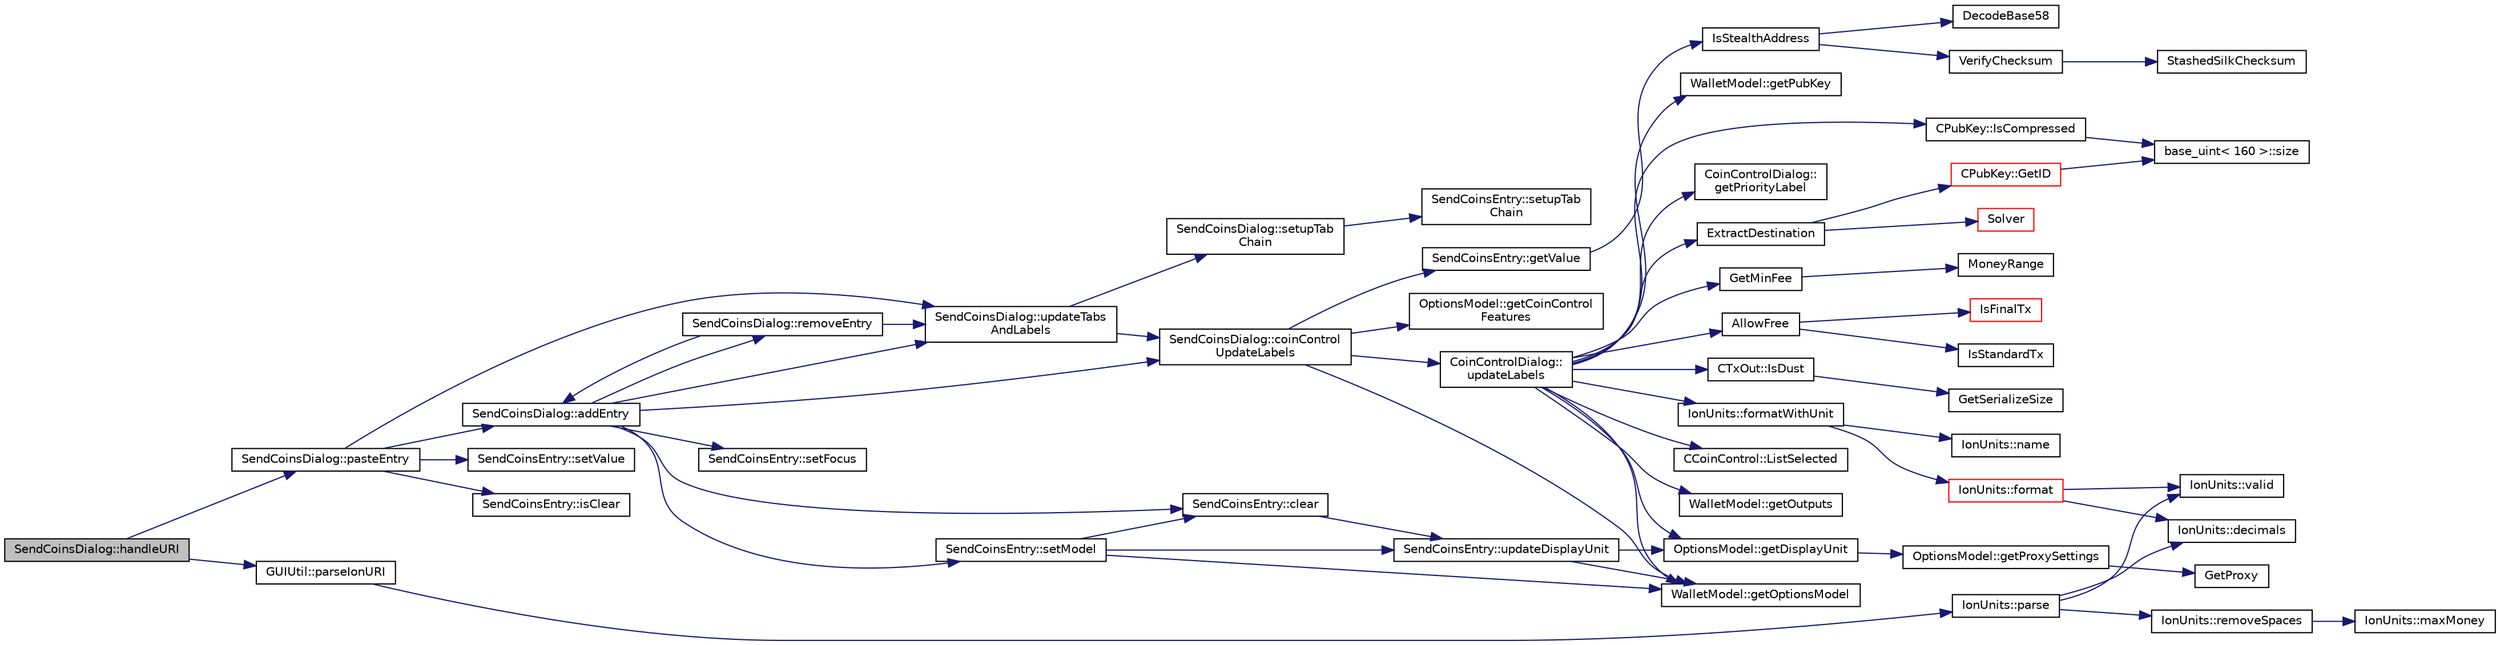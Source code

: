 digraph "SendCoinsDialog::handleURI"
{
  edge [fontname="Helvetica",fontsize="10",labelfontname="Helvetica",labelfontsize="10"];
  node [fontname="Helvetica",fontsize="10",shape=record];
  rankdir="LR";
  Node598 [label="SendCoinsDialog::handleURI",height=0.2,width=0.4,color="black", fillcolor="grey75", style="filled", fontcolor="black"];
  Node598 -> Node599 [color="midnightblue",fontsize="10",style="solid",fontname="Helvetica"];
  Node599 [label="GUIUtil::parseIonURI",height=0.2,width=0.4,color="black", fillcolor="white", style="filled",URL="$d1/d87/namespace_g_u_i_util.html#a8a5f56b34100f25364d1a2e722a2d0e9"];
  Node599 -> Node600 [color="midnightblue",fontsize="10",style="solid",fontname="Helvetica"];
  Node600 [label="IonUnits::parse",height=0.2,width=0.4,color="black", fillcolor="white", style="filled",URL="$d7/dab/class_ion_units.html#a25349c520a1994f8c772db61b23208d6",tooltip="Parse string to coin amount. "];
  Node600 -> Node601 [color="midnightblue",fontsize="10",style="solid",fontname="Helvetica"];
  Node601 [label="IonUnits::valid",height=0.2,width=0.4,color="black", fillcolor="white", style="filled",URL="$d7/dab/class_ion_units.html#a23c5b1306ed473dbb2375a6675a2ce13",tooltip="Is unit ID valid? "];
  Node600 -> Node602 [color="midnightblue",fontsize="10",style="solid",fontname="Helvetica"];
  Node602 [label="IonUnits::decimals",height=0.2,width=0.4,color="black", fillcolor="white", style="filled",URL="$d7/dab/class_ion_units.html#a5e9c7a5b666b858c171760273c51c9d7",tooltip="Number of decimals left. "];
  Node600 -> Node603 [color="midnightblue",fontsize="10",style="solid",fontname="Helvetica"];
  Node603 [label="IonUnits::removeSpaces",height=0.2,width=0.4,color="black", fillcolor="white", style="filled",URL="$d7/dab/class_ion_units.html#a3076278f67f3b32262dcbaa4944698f4"];
  Node603 -> Node604 [color="midnightblue",fontsize="10",style="solid",fontname="Helvetica"];
  Node604 [label="IonUnits::maxMoney",height=0.2,width=0.4,color="black", fillcolor="white", style="filled",URL="$d7/dab/class_ion_units.html#ad263cf356fe762bfe92eb11f2306c36a",tooltip="Return maximum number of base units (Satoshis) "];
  Node598 -> Node605 [color="midnightblue",fontsize="10",style="solid",fontname="Helvetica"];
  Node605 [label="SendCoinsDialog::pasteEntry",height=0.2,width=0.4,color="black", fillcolor="white", style="filled",URL="$d6/de6/class_send_coins_dialog.html#a4440d15ced5d217baaad33a17d56b409"];
  Node605 -> Node606 [color="midnightblue",fontsize="10",style="solid",fontname="Helvetica"];
  Node606 [label="SendCoinsEntry::isClear",height=0.2,width=0.4,color="black", fillcolor="white", style="filled",URL="$d0/dbc/class_send_coins_entry.html#a1dcce9480364868dfd0bb8782e039e57",tooltip="Return whether the entry is still empty and unedited. "];
  Node605 -> Node607 [color="midnightblue",fontsize="10",style="solid",fontname="Helvetica"];
  Node607 [label="SendCoinsDialog::addEntry",height=0.2,width=0.4,color="black", fillcolor="white", style="filled",URL="$d6/de6/class_send_coins_dialog.html#a3d680a76b967641115c6ff2fa83fb62a"];
  Node607 -> Node608 [color="midnightblue",fontsize="10",style="solid",fontname="Helvetica"];
  Node608 [label="SendCoinsEntry::setModel",height=0.2,width=0.4,color="black", fillcolor="white", style="filled",URL="$d0/dbc/class_send_coins_entry.html#a831f8f9a63acd77b7d66d5393e12310b"];
  Node608 -> Node609 [color="midnightblue",fontsize="10",style="solid",fontname="Helvetica"];
  Node609 [label="WalletModel::getOptionsModel",height=0.2,width=0.4,color="black", fillcolor="white", style="filled",URL="$d4/d27/class_wallet_model.html#a96d53e56b3f8f07537ea2523f7a7d300"];
  Node608 -> Node610 [color="midnightblue",fontsize="10",style="solid",fontname="Helvetica"];
  Node610 [label="SendCoinsEntry::updateDisplayUnit",height=0.2,width=0.4,color="black", fillcolor="white", style="filled",URL="$d0/dbc/class_send_coins_entry.html#a6ff4bd5b370545bcfd6214e866ee33f3"];
  Node610 -> Node609 [color="midnightblue",fontsize="10",style="solid",fontname="Helvetica"];
  Node610 -> Node611 [color="midnightblue",fontsize="10",style="solid",fontname="Helvetica"];
  Node611 [label="OptionsModel::getDisplayUnit",height=0.2,width=0.4,color="black", fillcolor="white", style="filled",URL="$da/d1f/class_options_model.html#a3b6e4d4ef42be3aaba315b8cd14f468e"];
  Node611 -> Node612 [color="midnightblue",fontsize="10",style="solid",fontname="Helvetica"];
  Node612 [label="OptionsModel::getProxySettings",height=0.2,width=0.4,color="black", fillcolor="white", style="filled",URL="$da/d1f/class_options_model.html#a0fa582a801df3753c2c50840c40bb350"];
  Node612 -> Node613 [color="midnightblue",fontsize="10",style="solid",fontname="Helvetica"];
  Node613 [label="GetProxy",height=0.2,width=0.4,color="black", fillcolor="white", style="filled",URL="$d0/d0e/netbase_8cpp.html#a4e67b39fc1769663260d791d2f4d049d"];
  Node608 -> Node614 [color="midnightblue",fontsize="10",style="solid",fontname="Helvetica"];
  Node614 [label="SendCoinsEntry::clear",height=0.2,width=0.4,color="black", fillcolor="white", style="filled",URL="$d0/dbc/class_send_coins_entry.html#abff66fcd456c82144e7a2c410f5082ac"];
  Node614 -> Node610 [color="midnightblue",fontsize="10",style="solid",fontname="Helvetica"];
  Node607 -> Node615 [color="midnightblue",fontsize="10",style="solid",fontname="Helvetica"];
  Node615 [label="SendCoinsDialog::removeEntry",height=0.2,width=0.4,color="black", fillcolor="white", style="filled",URL="$d6/de6/class_send_coins_dialog.html#aabd82a79bd2358493f36425f1d62136b"];
  Node615 -> Node607 [color="midnightblue",fontsize="10",style="solid",fontname="Helvetica"];
  Node615 -> Node616 [color="midnightblue",fontsize="10",style="solid",fontname="Helvetica"];
  Node616 [label="SendCoinsDialog::updateTabs\lAndLabels",height=0.2,width=0.4,color="black", fillcolor="white", style="filled",URL="$d6/de6/class_send_coins_dialog.html#a3b834c739f7d02d8086a2bf58525c5f0"];
  Node616 -> Node617 [color="midnightblue",fontsize="10",style="solid",fontname="Helvetica"];
  Node617 [label="SendCoinsDialog::setupTab\lChain",height=0.2,width=0.4,color="black", fillcolor="white", style="filled",URL="$d6/de6/class_send_coins_dialog.html#a689658987f2af0896f25bf37bb945d91",tooltip="Set up the tab chain manually, as Qt messes up the tab chain by default in some cases (issue https://..."];
  Node617 -> Node618 [color="midnightblue",fontsize="10",style="solid",fontname="Helvetica"];
  Node618 [label="SendCoinsEntry::setupTab\lChain",height=0.2,width=0.4,color="black", fillcolor="white", style="filled",URL="$d0/dbc/class_send_coins_entry.html#aa431a0bf53174b3a012fe224e472bc13",tooltip="Set up the tab chain manually, as Qt messes up the tab chain by default in some cases (issue https://..."];
  Node616 -> Node619 [color="midnightblue",fontsize="10",style="solid",fontname="Helvetica"];
  Node619 [label="SendCoinsDialog::coinControl\lUpdateLabels",height=0.2,width=0.4,color="black", fillcolor="white", style="filled",URL="$d6/de6/class_send_coins_dialog.html#ae4f429aabcaf309aa314b90049be2a74"];
  Node619 -> Node609 [color="midnightblue",fontsize="10",style="solid",fontname="Helvetica"];
  Node619 -> Node620 [color="midnightblue",fontsize="10",style="solid",fontname="Helvetica"];
  Node620 [label="OptionsModel::getCoinControl\lFeatures",height=0.2,width=0.4,color="black", fillcolor="white", style="filled",URL="$da/d1f/class_options_model.html#ace6c871068f613aee277e37bfdc988c0"];
  Node619 -> Node621 [color="midnightblue",fontsize="10",style="solid",fontname="Helvetica"];
  Node621 [label="SendCoinsEntry::getValue",height=0.2,width=0.4,color="black", fillcolor="white", style="filled",URL="$d0/dbc/class_send_coins_entry.html#af36fb0ed9e2e07079c1a982b31e793c8"];
  Node621 -> Node622 [color="midnightblue",fontsize="10",style="solid",fontname="Helvetica"];
  Node622 [label="IsStealthAddress",height=0.2,width=0.4,color="black", fillcolor="white", style="filled",URL="$db/d2d/stealth_8cpp.html#a26c89afcb720e8b1a9c9dadaee26757b"];
  Node622 -> Node623 [color="midnightblue",fontsize="10",style="solid",fontname="Helvetica"];
  Node623 [label="DecodeBase58",height=0.2,width=0.4,color="black", fillcolor="white", style="filled",URL="$db/d9c/base58_8cpp.html#a0f74d1d6e7e982cad4b0e538acea4538",tooltip="Decode a base58-encoded string (psz) into a byte vector (vchRet). "];
  Node622 -> Node624 [color="midnightblue",fontsize="10",style="solid",fontname="Helvetica"];
  Node624 [label="VerifyChecksum",height=0.2,width=0.4,color="black", fillcolor="white", style="filled",URL="$db/d2d/stealth_8cpp.html#a5ff6f6775db5f747f5088c7ef8264b74"];
  Node624 -> Node625 [color="midnightblue",fontsize="10",style="solid",fontname="Helvetica"];
  Node625 [label="StashedSilkChecksum",height=0.2,width=0.4,color="black", fillcolor="white", style="filled",URL="$db/d2d/stealth_8cpp.html#abb79a3b98a10b85daf3f3ff35c1cbfa8"];
  Node619 -> Node626 [color="midnightblue",fontsize="10",style="solid",fontname="Helvetica"];
  Node626 [label="CoinControlDialog::\lupdateLabels",height=0.2,width=0.4,color="black", fillcolor="white", style="filled",URL="$dd/dfb/class_coin_control_dialog.html#a4fc60e89b097952ff22dc0f9c58c87d9"];
  Node626 -> Node627 [color="midnightblue",fontsize="10",style="solid",fontname="Helvetica"];
  Node627 [label="CCoinControl::ListSelected",height=0.2,width=0.4,color="black", fillcolor="white", style="filled",URL="$dc/d48/class_c_coin_control.html#a176b3a32b5f623fe25b8e61ca561422e"];
  Node626 -> Node628 [color="midnightblue",fontsize="10",style="solid",fontname="Helvetica"];
  Node628 [label="WalletModel::getOutputs",height=0.2,width=0.4,color="black", fillcolor="white", style="filled",URL="$d4/d27/class_wallet_model.html#a5237ea4d9724807a05e2944e5ce6f181"];
  Node626 -> Node629 [color="midnightblue",fontsize="10",style="solid",fontname="Helvetica"];
  Node629 [label="ExtractDestination",height=0.2,width=0.4,color="black", fillcolor="white", style="filled",URL="$dd/d0f/script_8cpp.html#a951f7e601746ae076afdf3169ecca2fc"];
  Node629 -> Node630 [color="midnightblue",fontsize="10",style="solid",fontname="Helvetica"];
  Node630 [label="Solver",height=0.2,width=0.4,color="red", fillcolor="white", style="filled",URL="$dd/d0f/script_8cpp.html#a6ee6be50bff44464e905680c6fcee6dc"];
  Node629 -> Node635 [color="midnightblue",fontsize="10",style="solid",fontname="Helvetica"];
  Node635 [label="CPubKey::GetID",height=0.2,width=0.4,color="red", fillcolor="white", style="filled",URL="$da/d4e/class_c_pub_key.html#a2675f7e6f72eff68e7a5227289feb021"];
  Node635 -> Node638 [color="midnightblue",fontsize="10",style="solid",fontname="Helvetica"];
  Node638 [label="base_uint\< 160 \>::size",height=0.2,width=0.4,color="black", fillcolor="white", style="filled",URL="$da/df7/classbase__uint.html#a1f49b034e686269601ea89b0319b8004"];
  Node626 -> Node639 [color="midnightblue",fontsize="10",style="solid",fontname="Helvetica"];
  Node639 [label="WalletModel::getPubKey",height=0.2,width=0.4,color="black", fillcolor="white", style="filled",URL="$d4/d27/class_wallet_model.html#abe0b4462654768f301d1f758f7907ca2"];
  Node626 -> Node640 [color="midnightblue",fontsize="10",style="solid",fontname="Helvetica"];
  Node640 [label="CPubKey::IsCompressed",height=0.2,width=0.4,color="black", fillcolor="white", style="filled",URL="$da/d4e/class_c_pub_key.html#a25f8b70340ad20ddab0f80ec4cee9396"];
  Node640 -> Node638 [color="midnightblue",fontsize="10",style="solid",fontname="Helvetica"];
  Node626 -> Node641 [color="midnightblue",fontsize="10",style="solid",fontname="Helvetica"];
  Node641 [label="CoinControlDialog::\lgetPriorityLabel",height=0.2,width=0.4,color="black", fillcolor="white", style="filled",URL="$dd/dfb/class_coin_control_dialog.html#a7285f91e6d9b510084966f4229146bcd"];
  Node626 -> Node642 [color="midnightblue",fontsize="10",style="solid",fontname="Helvetica"];
  Node642 [label="GetMinFee",height=0.2,width=0.4,color="black", fillcolor="white", style="filled",URL="$df/d0a/main_8cpp.html#a95215e52b78d3270b416dc7b83a306fe"];
  Node642 -> Node643 [color="midnightblue",fontsize="10",style="solid",fontname="Helvetica"];
  Node643 [label="MoneyRange",height=0.2,width=0.4,color="black", fillcolor="white", style="filled",URL="$dd/d2f/amount_8h.html#a12db56a9a1c931941f0943ecbb278aae"];
  Node626 -> Node644 [color="midnightblue",fontsize="10",style="solid",fontname="Helvetica"];
  Node644 [label="AllowFree",height=0.2,width=0.4,color="black", fillcolor="white", style="filled",URL="$d4/dbf/main_8h.html#ae6c67bac023a01f1ae29b7f2f4505bba"];
  Node644 -> Node645 [color="midnightblue",fontsize="10",style="solid",fontname="Helvetica"];
  Node645 [label="IsStandardTx",height=0.2,width=0.4,color="black", fillcolor="white", style="filled",URL="$d4/dbf/main_8h.html#a74832d5d658916e73adb139fd60e2354",tooltip="Check for standard transaction types. "];
  Node644 -> Node646 [color="midnightblue",fontsize="10",style="solid",fontname="Helvetica"];
  Node646 [label="IsFinalTx",height=0.2,width=0.4,color="red", fillcolor="white", style="filled",URL="$d4/dbf/main_8h.html#aa7ca31ac11bff224c6b0ac27fccce7b5"];
  Node626 -> Node650 [color="midnightblue",fontsize="10",style="solid",fontname="Helvetica"];
  Node650 [label="CTxOut::IsDust",height=0.2,width=0.4,color="black", fillcolor="white", style="filled",URL="$d2/db7/class_c_tx_out.html#aea509406c87cc1495fb1b1d832eff063"];
  Node650 -> Node651 [color="midnightblue",fontsize="10",style="solid",fontname="Helvetica"];
  Node651 [label="GetSerializeSize",height=0.2,width=0.4,color="black", fillcolor="white", style="filled",URL="$df/d9d/serialize_8h.html#a48239e478ae730373d1984fe304ca025"];
  Node626 -> Node609 [color="midnightblue",fontsize="10",style="solid",fontname="Helvetica"];
  Node626 -> Node611 [color="midnightblue",fontsize="10",style="solid",fontname="Helvetica"];
  Node626 -> Node652 [color="midnightblue",fontsize="10",style="solid",fontname="Helvetica"];
  Node652 [label="IonUnits::formatWithUnit",height=0.2,width=0.4,color="black", fillcolor="white", style="filled",URL="$d7/dab/class_ion_units.html#a07052cd4b4b8496b73ffe657432a8624",tooltip="Format as string (with unit) "];
  Node652 -> Node653 [color="midnightblue",fontsize="10",style="solid",fontname="Helvetica"];
  Node653 [label="IonUnits::format",height=0.2,width=0.4,color="red", fillcolor="white", style="filled",URL="$d7/dab/class_ion_units.html#a7cf8cdbd0a24c418ae91b511fac5bee4",tooltip="Format as string. "];
  Node653 -> Node601 [color="midnightblue",fontsize="10",style="solid",fontname="Helvetica"];
  Node653 -> Node602 [color="midnightblue",fontsize="10",style="solid",fontname="Helvetica"];
  Node652 -> Node655 [color="midnightblue",fontsize="10",style="solid",fontname="Helvetica"];
  Node655 [label="IonUnits::name",height=0.2,width=0.4,color="black", fillcolor="white", style="filled",URL="$d7/dab/class_ion_units.html#a5bb4881389b09aeeb0bc235e87e0a42f",tooltip="Short name. "];
  Node607 -> Node619 [color="midnightblue",fontsize="10",style="solid",fontname="Helvetica"];
  Node607 -> Node616 [color="midnightblue",fontsize="10",style="solid",fontname="Helvetica"];
  Node607 -> Node614 [color="midnightblue",fontsize="10",style="solid",fontname="Helvetica"];
  Node607 -> Node656 [color="midnightblue",fontsize="10",style="solid",fontname="Helvetica"];
  Node656 [label="SendCoinsEntry::setFocus",height=0.2,width=0.4,color="black", fillcolor="white", style="filled",URL="$d0/dbc/class_send_coins_entry.html#a0dcb8720f234165b37f8b45b035320cc"];
  Node605 -> Node657 [color="midnightblue",fontsize="10",style="solid",fontname="Helvetica"];
  Node657 [label="SendCoinsEntry::setValue",height=0.2,width=0.4,color="black", fillcolor="white", style="filled",URL="$d0/dbc/class_send_coins_entry.html#a513dd22231d0d7c2550c5533e9518cf5"];
  Node605 -> Node616 [color="midnightblue",fontsize="10",style="solid",fontname="Helvetica"];
}
